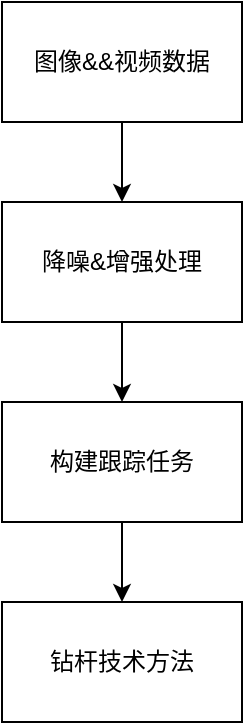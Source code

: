 <mxfile version="20.6.0" type="github">
  <diagram id="fFCjzXycdMlGCBuikqNn" name="第 1 页">
    <mxGraphModel dx="746" dy="406" grid="1" gridSize="10" guides="1" tooltips="1" connect="1" arrows="1" fold="1" page="1" pageScale="1" pageWidth="827" pageHeight="1169" math="0" shadow="0">
      <root>
        <mxCell id="0" />
        <mxCell id="1" parent="0" />
        <mxCell id="uq-xYKgkHuC4XFjGFnDX-4" style="edgeStyle=orthogonalEdgeStyle;rounded=0;orthogonalLoop=1;jettySize=auto;html=1;exitX=0.5;exitY=1;exitDx=0;exitDy=0;" edge="1" parent="1" source="uq-xYKgkHuC4XFjGFnDX-1" target="uq-xYKgkHuC4XFjGFnDX-2">
          <mxGeometry relative="1" as="geometry" />
        </mxCell>
        <mxCell id="uq-xYKgkHuC4XFjGFnDX-1" value="图像&amp;amp;&amp;amp;视频数据" style="rounded=0;whiteSpace=wrap;html=1;" vertex="1" parent="1">
          <mxGeometry x="300" y="110" width="120" height="60" as="geometry" />
        </mxCell>
        <mxCell id="uq-xYKgkHuC4XFjGFnDX-5" style="edgeStyle=orthogonalEdgeStyle;rounded=0;orthogonalLoop=1;jettySize=auto;html=1;exitX=0.5;exitY=1;exitDx=0;exitDy=0;" edge="1" parent="1" source="uq-xYKgkHuC4XFjGFnDX-2" target="uq-xYKgkHuC4XFjGFnDX-3">
          <mxGeometry relative="1" as="geometry" />
        </mxCell>
        <mxCell id="uq-xYKgkHuC4XFjGFnDX-2" value="降噪&amp;amp;增强处理" style="rounded=0;whiteSpace=wrap;html=1;" vertex="1" parent="1">
          <mxGeometry x="300" y="210" width="120" height="60" as="geometry" />
        </mxCell>
        <mxCell id="uq-xYKgkHuC4XFjGFnDX-7" style="edgeStyle=orthogonalEdgeStyle;rounded=0;orthogonalLoop=1;jettySize=auto;html=1;exitX=0.5;exitY=1;exitDx=0;exitDy=0;entryX=0.5;entryY=0;entryDx=0;entryDy=0;" edge="1" parent="1" source="uq-xYKgkHuC4XFjGFnDX-3">
          <mxGeometry relative="1" as="geometry">
            <mxPoint x="360" y="410" as="targetPoint" />
          </mxGeometry>
        </mxCell>
        <mxCell id="uq-xYKgkHuC4XFjGFnDX-3" value="构建跟踪任务" style="rounded=0;whiteSpace=wrap;html=1;" vertex="1" parent="1">
          <mxGeometry x="300" y="310" width="120" height="60" as="geometry" />
        </mxCell>
        <mxCell id="uq-xYKgkHuC4XFjGFnDX-8" value="钻杆技术方法" style="rounded=0;whiteSpace=wrap;html=1;" vertex="1" parent="1">
          <mxGeometry x="300" y="410" width="120" height="60" as="geometry" />
        </mxCell>
      </root>
    </mxGraphModel>
  </diagram>
</mxfile>
